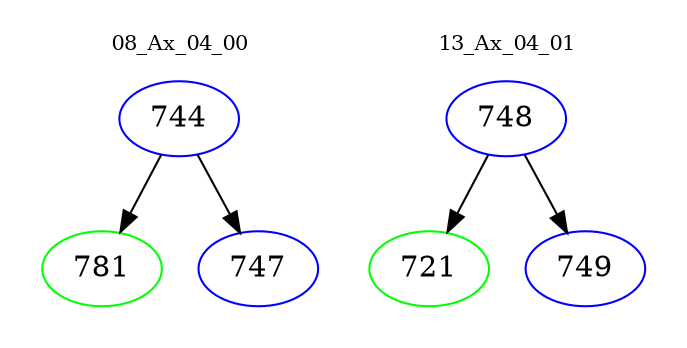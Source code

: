 digraph{
subgraph cluster_0 {
color = white
label = "08_Ax_04_00";
fontsize=10;
T0_744 [label="744", color="blue"]
T0_744 -> T0_781 [color="black"]
T0_781 [label="781", color="green"]
T0_744 -> T0_747 [color="black"]
T0_747 [label="747", color="blue"]
}
subgraph cluster_1 {
color = white
label = "13_Ax_04_01";
fontsize=10;
T1_748 [label="748", color="blue"]
T1_748 -> T1_721 [color="black"]
T1_721 [label="721", color="green"]
T1_748 -> T1_749 [color="black"]
T1_749 [label="749", color="blue"]
}
}
